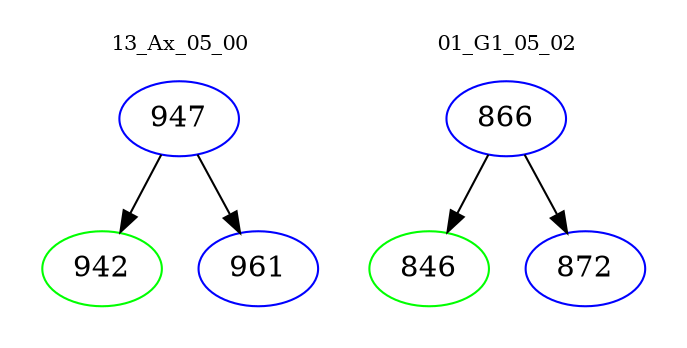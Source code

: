 digraph{
subgraph cluster_0 {
color = white
label = "13_Ax_05_00";
fontsize=10;
T0_947 [label="947", color="blue"]
T0_947 -> T0_942 [color="black"]
T0_942 [label="942", color="green"]
T0_947 -> T0_961 [color="black"]
T0_961 [label="961", color="blue"]
}
subgraph cluster_1 {
color = white
label = "01_G1_05_02";
fontsize=10;
T1_866 [label="866", color="blue"]
T1_866 -> T1_846 [color="black"]
T1_846 [label="846", color="green"]
T1_866 -> T1_872 [color="black"]
T1_872 [label="872", color="blue"]
}
}
